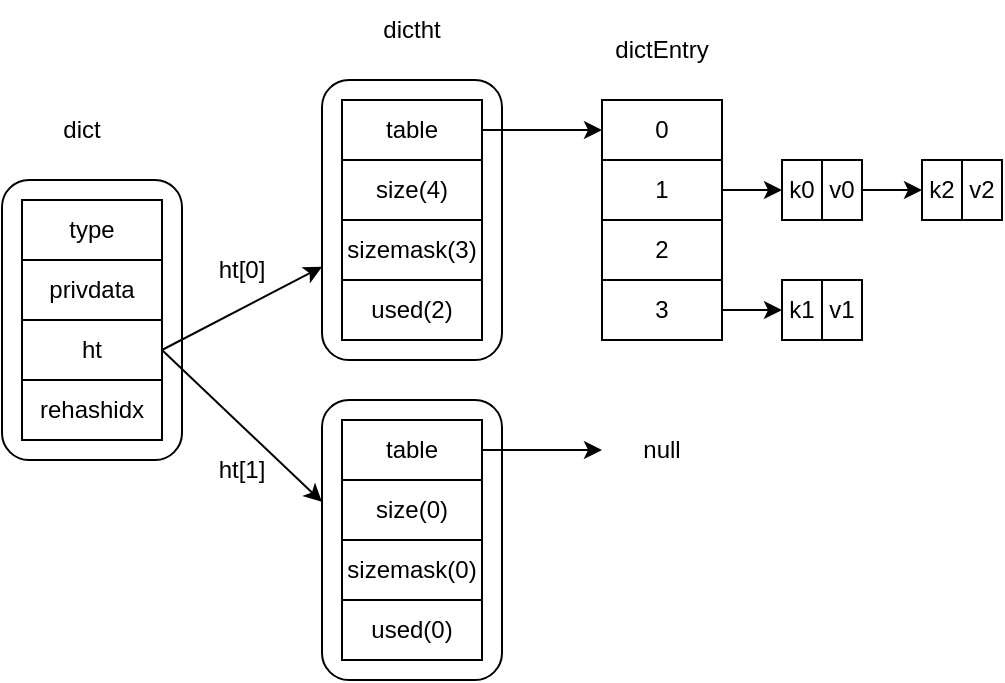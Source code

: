 <mxfile version="26.0.16">
  <diagram name="第 1 页" id="dAHRBwOXD1z6wCvWJFVk">
    <mxGraphModel dx="1026" dy="684" grid="1" gridSize="10" guides="1" tooltips="1" connect="1" arrows="1" fold="1" page="1" pageScale="1" pageWidth="827" pageHeight="1169" math="0" shadow="0">
      <root>
        <mxCell id="0" />
        <mxCell id="1" parent="0" />
        <mxCell id="mRETQj7M4DIgmBdIZbkP-1" value="" style="rounded=1;whiteSpace=wrap;html=1;" vertex="1" parent="1">
          <mxGeometry x="70" y="210" width="90" height="140" as="geometry" />
        </mxCell>
        <mxCell id="mRETQj7M4DIgmBdIZbkP-2" value="type" style="rounded=0;whiteSpace=wrap;html=1;" vertex="1" parent="1">
          <mxGeometry x="80" y="220" width="70" height="30" as="geometry" />
        </mxCell>
        <mxCell id="mRETQj7M4DIgmBdIZbkP-3" value="privdata" style="rounded=0;whiteSpace=wrap;html=1;" vertex="1" parent="1">
          <mxGeometry x="80" y="250" width="70" height="30" as="geometry" />
        </mxCell>
        <mxCell id="mRETQj7M4DIgmBdIZbkP-16" style="rounded=0;orthogonalLoop=1;jettySize=auto;html=1;exitX=1;exitY=0.5;exitDx=0;exitDy=0;" edge="1" parent="1" source="mRETQj7M4DIgmBdIZbkP-4" target="mRETQj7M4DIgmBdIZbkP-6">
          <mxGeometry relative="1" as="geometry" />
        </mxCell>
        <mxCell id="mRETQj7M4DIgmBdIZbkP-4" value="ht" style="rounded=0;whiteSpace=wrap;html=1;" vertex="1" parent="1">
          <mxGeometry x="80" y="280" width="70" height="30" as="geometry" />
        </mxCell>
        <mxCell id="mRETQj7M4DIgmBdIZbkP-5" value="rehashidx" style="rounded=0;whiteSpace=wrap;html=1;" vertex="1" parent="1">
          <mxGeometry x="80" y="310" width="70" height="30" as="geometry" />
        </mxCell>
        <mxCell id="mRETQj7M4DIgmBdIZbkP-6" value="" style="rounded=1;whiteSpace=wrap;html=1;" vertex="1" parent="1">
          <mxGeometry x="230" y="160" width="90" height="140" as="geometry" />
        </mxCell>
        <mxCell id="mRETQj7M4DIgmBdIZbkP-22" style="edgeStyle=orthogonalEdgeStyle;rounded=0;orthogonalLoop=1;jettySize=auto;html=1;entryX=0;entryY=0.5;entryDx=0;entryDy=0;" edge="1" parent="1" source="mRETQj7M4DIgmBdIZbkP-7" target="mRETQj7M4DIgmBdIZbkP-18">
          <mxGeometry relative="1" as="geometry" />
        </mxCell>
        <mxCell id="mRETQj7M4DIgmBdIZbkP-7" value="table" style="rounded=0;whiteSpace=wrap;html=1;" vertex="1" parent="1">
          <mxGeometry x="240" y="170" width="70" height="30" as="geometry" />
        </mxCell>
        <mxCell id="mRETQj7M4DIgmBdIZbkP-8" value="size(4)" style="rounded=0;whiteSpace=wrap;html=1;" vertex="1" parent="1">
          <mxGeometry x="240" y="200" width="70" height="30" as="geometry" />
        </mxCell>
        <mxCell id="mRETQj7M4DIgmBdIZbkP-9" value="sizemask(3)" style="rounded=0;whiteSpace=wrap;html=1;" vertex="1" parent="1">
          <mxGeometry x="240" y="230" width="70" height="30" as="geometry" />
        </mxCell>
        <mxCell id="mRETQj7M4DIgmBdIZbkP-10" value="used(2)" style="rounded=0;whiteSpace=wrap;html=1;" vertex="1" parent="1">
          <mxGeometry x="240" y="260" width="70" height="30" as="geometry" />
        </mxCell>
        <mxCell id="mRETQj7M4DIgmBdIZbkP-11" value="" style="rounded=1;whiteSpace=wrap;html=1;" vertex="1" parent="1">
          <mxGeometry x="230" y="320" width="90" height="140" as="geometry" />
        </mxCell>
        <mxCell id="mRETQj7M4DIgmBdIZbkP-39" style="edgeStyle=orthogonalEdgeStyle;rounded=0;orthogonalLoop=1;jettySize=auto;html=1;" edge="1" parent="1" source="mRETQj7M4DIgmBdIZbkP-12" target="mRETQj7M4DIgmBdIZbkP-38">
          <mxGeometry relative="1" as="geometry" />
        </mxCell>
        <mxCell id="mRETQj7M4DIgmBdIZbkP-12" value="table" style="rounded=0;whiteSpace=wrap;html=1;" vertex="1" parent="1">
          <mxGeometry x="240" y="330" width="70" height="30" as="geometry" />
        </mxCell>
        <mxCell id="mRETQj7M4DIgmBdIZbkP-13" value="size(0)" style="rounded=0;whiteSpace=wrap;html=1;" vertex="1" parent="1">
          <mxGeometry x="240" y="360" width="70" height="30" as="geometry" />
        </mxCell>
        <mxCell id="mRETQj7M4DIgmBdIZbkP-14" value="sizemask(0)" style="rounded=0;whiteSpace=wrap;html=1;" vertex="1" parent="1">
          <mxGeometry x="240" y="390" width="70" height="30" as="geometry" />
        </mxCell>
        <mxCell id="mRETQj7M4DIgmBdIZbkP-15" value="used(0)" style="rounded=0;whiteSpace=wrap;html=1;" vertex="1" parent="1">
          <mxGeometry x="240" y="420" width="70" height="30" as="geometry" />
        </mxCell>
        <mxCell id="mRETQj7M4DIgmBdIZbkP-17" style="rounded=0;orthogonalLoop=1;jettySize=auto;html=1;entryX=0;entryY=0.364;entryDx=0;entryDy=0;entryPerimeter=0;exitX=1;exitY=0.5;exitDx=0;exitDy=0;" edge="1" parent="1" source="mRETQj7M4DIgmBdIZbkP-4" target="mRETQj7M4DIgmBdIZbkP-11">
          <mxGeometry relative="1" as="geometry" />
        </mxCell>
        <mxCell id="mRETQj7M4DIgmBdIZbkP-18" value="0" style="rounded=0;whiteSpace=wrap;html=1;" vertex="1" parent="1">
          <mxGeometry x="370" y="170" width="60" height="30" as="geometry" />
        </mxCell>
        <mxCell id="mRETQj7M4DIgmBdIZbkP-24" value="" style="edgeStyle=orthogonalEdgeStyle;rounded=0;orthogonalLoop=1;jettySize=auto;html=1;" edge="1" parent="1" source="mRETQj7M4DIgmBdIZbkP-19" target="mRETQj7M4DIgmBdIZbkP-23">
          <mxGeometry relative="1" as="geometry" />
        </mxCell>
        <mxCell id="mRETQj7M4DIgmBdIZbkP-19" value="1" style="rounded=0;whiteSpace=wrap;html=1;" vertex="1" parent="1">
          <mxGeometry x="370" y="200" width="60" height="30" as="geometry" />
        </mxCell>
        <mxCell id="mRETQj7M4DIgmBdIZbkP-20" value="2" style="rounded=0;whiteSpace=wrap;html=1;" vertex="1" parent="1">
          <mxGeometry x="370" y="230" width="60" height="30" as="geometry" />
        </mxCell>
        <mxCell id="mRETQj7M4DIgmBdIZbkP-36" style="edgeStyle=orthogonalEdgeStyle;rounded=0;orthogonalLoop=1;jettySize=auto;html=1;entryX=0;entryY=0.5;entryDx=0;entryDy=0;" edge="1" parent="1" source="mRETQj7M4DIgmBdIZbkP-21" target="mRETQj7M4DIgmBdIZbkP-33">
          <mxGeometry relative="1" as="geometry" />
        </mxCell>
        <mxCell id="mRETQj7M4DIgmBdIZbkP-21" value="3" style="rounded=0;whiteSpace=wrap;html=1;" vertex="1" parent="1">
          <mxGeometry x="370" y="260" width="60" height="30" as="geometry" />
        </mxCell>
        <mxCell id="mRETQj7M4DIgmBdIZbkP-23" value="k0" style="rounded=0;whiteSpace=wrap;html=1;" vertex="1" parent="1">
          <mxGeometry x="460" y="200" width="20" height="30" as="geometry" />
        </mxCell>
        <mxCell id="mRETQj7M4DIgmBdIZbkP-32" style="edgeStyle=orthogonalEdgeStyle;rounded=0;orthogonalLoop=1;jettySize=auto;html=1;entryX=0;entryY=0.5;entryDx=0;entryDy=0;" edge="1" parent="1" source="mRETQj7M4DIgmBdIZbkP-25" target="mRETQj7M4DIgmBdIZbkP-27">
          <mxGeometry relative="1" as="geometry" />
        </mxCell>
        <mxCell id="mRETQj7M4DIgmBdIZbkP-25" value="v0" style="rounded=0;whiteSpace=wrap;html=1;" vertex="1" parent="1">
          <mxGeometry x="480" y="200" width="20" height="30" as="geometry" />
        </mxCell>
        <mxCell id="mRETQj7M4DIgmBdIZbkP-27" value="k2" style="rounded=0;whiteSpace=wrap;html=1;" vertex="1" parent="1">
          <mxGeometry x="530" y="200" width="20" height="30" as="geometry" />
        </mxCell>
        <mxCell id="mRETQj7M4DIgmBdIZbkP-28" value="v2" style="rounded=0;whiteSpace=wrap;html=1;" vertex="1" parent="1">
          <mxGeometry x="550" y="200" width="20" height="30" as="geometry" />
        </mxCell>
        <mxCell id="mRETQj7M4DIgmBdIZbkP-33" value="k1" style="rounded=0;whiteSpace=wrap;html=1;" vertex="1" parent="1">
          <mxGeometry x="460" y="260" width="20" height="30" as="geometry" />
        </mxCell>
        <mxCell id="mRETQj7M4DIgmBdIZbkP-34" value="v1" style="rounded=0;whiteSpace=wrap;html=1;" vertex="1" parent="1">
          <mxGeometry x="480" y="260" width="20" height="30" as="geometry" />
        </mxCell>
        <mxCell id="mRETQj7M4DIgmBdIZbkP-38" value="null" style="text;html=1;align=center;verticalAlign=middle;whiteSpace=wrap;rounded=0;" vertex="1" parent="1">
          <mxGeometry x="370" y="330" width="60" height="30" as="geometry" />
        </mxCell>
        <mxCell id="mRETQj7M4DIgmBdIZbkP-40" value="ht[0]" style="text;html=1;align=center;verticalAlign=middle;whiteSpace=wrap;rounded=0;" vertex="1" parent="1">
          <mxGeometry x="160" y="240" width="60" height="30" as="geometry" />
        </mxCell>
        <mxCell id="mRETQj7M4DIgmBdIZbkP-41" value="ht[1]" style="text;html=1;align=center;verticalAlign=middle;whiteSpace=wrap;rounded=0;" vertex="1" parent="1">
          <mxGeometry x="160" y="340" width="60" height="30" as="geometry" />
        </mxCell>
        <mxCell id="mRETQj7M4DIgmBdIZbkP-42" value="dict" style="text;html=1;align=center;verticalAlign=middle;whiteSpace=wrap;rounded=0;" vertex="1" parent="1">
          <mxGeometry x="80" y="170" width="60" height="30" as="geometry" />
        </mxCell>
        <mxCell id="mRETQj7M4DIgmBdIZbkP-43" value="dictht" style="text;html=1;align=center;verticalAlign=middle;whiteSpace=wrap;rounded=0;" vertex="1" parent="1">
          <mxGeometry x="245" y="120" width="60" height="30" as="geometry" />
        </mxCell>
        <mxCell id="mRETQj7M4DIgmBdIZbkP-44" value="dictEntry" style="text;html=1;align=center;verticalAlign=middle;whiteSpace=wrap;rounded=0;" vertex="1" parent="1">
          <mxGeometry x="370" y="130" width="60" height="30" as="geometry" />
        </mxCell>
      </root>
    </mxGraphModel>
  </diagram>
</mxfile>
